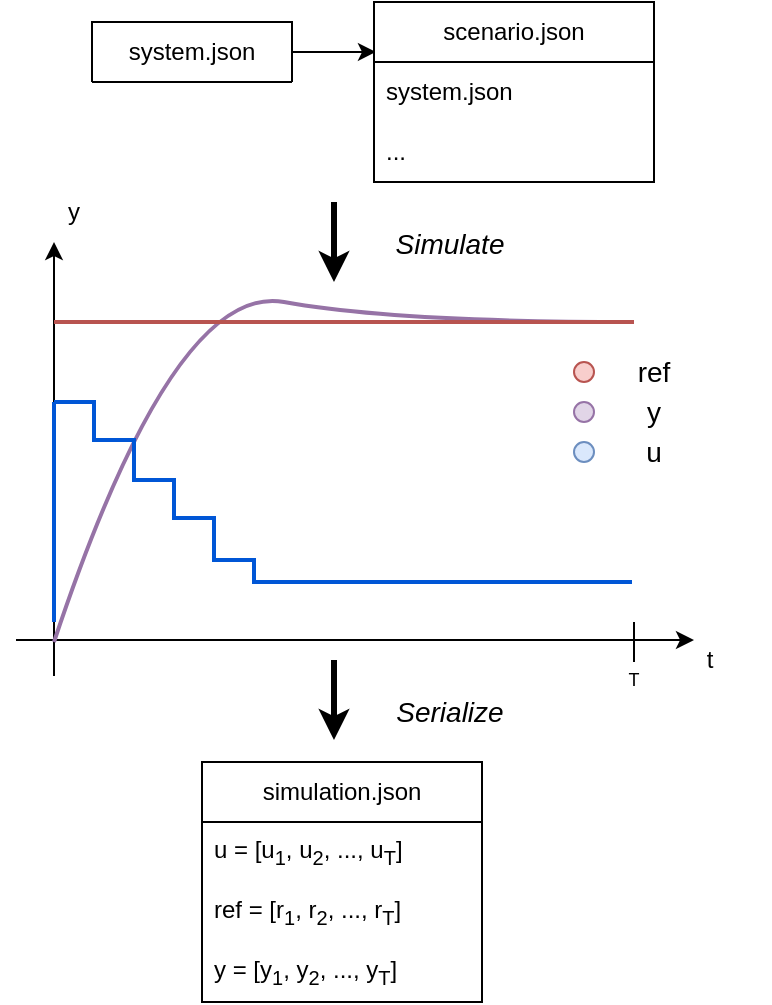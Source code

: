 <mxfile version="21.2.9" type="github">
  <diagram id="VtyyNek00AkpTQ-7k_vY" name="Page-1">
    <mxGraphModel dx="777" dy="498" grid="1" gridSize="10" guides="1" tooltips="1" connect="1" arrows="1" fold="1" page="1" pageScale="1" pageWidth="827" pageHeight="1169" math="0" shadow="0">
      <root>
        <mxCell id="0" />
        <mxCell id="1" parent="0" />
        <mxCell id="IuGv-hyC2cpdqg-ByweQ-4" style="edgeStyle=orthogonalEdgeStyle;rounded=0;orthogonalLoop=1;jettySize=auto;html=1;exitX=1;exitY=0.5;exitDx=0;exitDy=0;entryX=0.007;entryY=0.214;entryDx=0;entryDy=0;entryPerimeter=0;" parent="1" source="C-CEOfuoWfbnzQl0S0QP-4" edge="1">
          <mxGeometry relative="1" as="geometry">
            <mxPoint x="360.98" y="144.98" as="targetPoint" />
          </mxGeometry>
        </mxCell>
        <mxCell id="C-CEOfuoWfbnzQl0S0QP-4" value="system.json" style="swimlane;fontStyle=0;childLayout=stackLayout;horizontal=1;startSize=30;horizontalStack=0;resizeParent=1;resizeParentMax=0;resizeLast=0;collapsible=1;marginBottom=0;whiteSpace=wrap;html=1;" parent="1" vertex="1" collapsed="1">
          <mxGeometry x="219" y="130" width="100" height="30" as="geometry">
            <mxRectangle x="40" y="335" width="140" height="60" as="alternateBounds" />
          </mxGeometry>
        </mxCell>
        <mxCell id="C-CEOfuoWfbnzQl0S0QP-13" value="" style="endArrow=classic;html=1;rounded=0;" parent="1" edge="1">
          <mxGeometry width="50" height="50" relative="1" as="geometry">
            <mxPoint x="181" y="439" as="sourcePoint" />
            <mxPoint x="520" y="439" as="targetPoint" />
          </mxGeometry>
        </mxCell>
        <mxCell id="C-CEOfuoWfbnzQl0S0QP-15" value="" style="endArrow=classic;html=1;rounded=0;" parent="1" edge="1">
          <mxGeometry width="50" height="50" relative="1" as="geometry">
            <mxPoint x="200" y="457" as="sourcePoint" />
            <mxPoint x="200" y="240" as="targetPoint" />
          </mxGeometry>
        </mxCell>
        <mxCell id="C-CEOfuoWfbnzQl0S0QP-16" value="" style="endArrow=none;html=1;curved=1;fillColor=#e1d5e7;strokeColor=#9673a6;strokeWidth=2;" parent="1" edge="1">
          <mxGeometry width="50" height="50" relative="1" as="geometry">
            <mxPoint x="200" y="440" as="sourcePoint" />
            <mxPoint x="490" y="280" as="targetPoint" />
            <Array as="points">
              <mxPoint x="260" y="260" />
              <mxPoint x="370" y="280" />
            </Array>
          </mxGeometry>
        </mxCell>
        <mxCell id="C-CEOfuoWfbnzQl0S0QP-18" value="" style="endArrow=none;html=1;curved=1;fillColor=#dae8fc;strokeColor=#0056d6;strokeWidth=2;" parent="1" edge="1">
          <mxGeometry width="50" height="50" relative="1" as="geometry">
            <mxPoint x="200" y="430" as="sourcePoint" />
            <mxPoint x="200" y="320" as="targetPoint" />
          </mxGeometry>
        </mxCell>
        <mxCell id="C-CEOfuoWfbnzQl0S0QP-19" value="" style="endArrow=none;html=1;curved=1;fillColor=#dae8fc;strokeColor=#0056d6;strokeWidth=2;" parent="1" edge="1">
          <mxGeometry width="50" height="50" relative="1" as="geometry">
            <mxPoint x="220" y="320" as="sourcePoint" />
            <mxPoint x="200" y="320" as="targetPoint" />
          </mxGeometry>
        </mxCell>
        <mxCell id="C-CEOfuoWfbnzQl0S0QP-21" value="" style="endArrow=none;html=1;curved=1;fillColor=#dae8fc;strokeColor=#0056d6;strokeWidth=2;" parent="1" edge="1">
          <mxGeometry x="0.455" y="-10" width="50" height="50" relative="1" as="geometry">
            <mxPoint x="220" y="340" as="sourcePoint" />
            <mxPoint x="220" y="319" as="targetPoint" />
            <mxPoint as="offset" />
          </mxGeometry>
        </mxCell>
        <mxCell id="C-CEOfuoWfbnzQl0S0QP-22" value="" style="endArrow=none;html=1;curved=1;fillColor=#dae8fc;strokeColor=#0056d6;strokeWidth=2;" parent="1" edge="1">
          <mxGeometry width="50" height="50" relative="1" as="geometry">
            <mxPoint x="240" y="339" as="sourcePoint" />
            <mxPoint x="220" y="339" as="targetPoint" />
          </mxGeometry>
        </mxCell>
        <mxCell id="C-CEOfuoWfbnzQl0S0QP-23" value="" style="endArrow=none;html=1;curved=1;fillColor=#dae8fc;strokeColor=#0056d6;strokeWidth=2;" parent="1" edge="1">
          <mxGeometry width="50" height="50" relative="1" as="geometry">
            <mxPoint x="240" y="360" as="sourcePoint" />
            <mxPoint x="240" y="338" as="targetPoint" />
          </mxGeometry>
        </mxCell>
        <mxCell id="C-CEOfuoWfbnzQl0S0QP-24" value="" style="endArrow=none;html=1;curved=1;fillColor=#dae8fc;strokeColor=#0056d6;strokeWidth=2;" parent="1" edge="1">
          <mxGeometry width="50" height="50" relative="1" as="geometry">
            <mxPoint x="260" y="359" as="sourcePoint" />
            <mxPoint x="240" y="359" as="targetPoint" />
          </mxGeometry>
        </mxCell>
        <mxCell id="C-CEOfuoWfbnzQl0S0QP-25" value="" style="endArrow=none;html=1;curved=1;fillColor=#dae8fc;strokeColor=#0056d6;strokeWidth=2;" parent="1" edge="1">
          <mxGeometry width="50" height="50" relative="1" as="geometry">
            <mxPoint x="280" y="400" as="sourcePoint" />
            <mxPoint x="280" y="377" as="targetPoint" />
          </mxGeometry>
        </mxCell>
        <mxCell id="C-CEOfuoWfbnzQl0S0QP-26" value="" style="endArrow=none;html=1;curved=1;fillColor=#dae8fc;strokeColor=#0056d6;strokeWidth=2;" parent="1" edge="1">
          <mxGeometry width="50" height="50" relative="1" as="geometry">
            <mxPoint x="489" y="410" as="sourcePoint" />
            <mxPoint x="299" y="410" as="targetPoint" />
          </mxGeometry>
        </mxCell>
        <mxCell id="C-CEOfuoWfbnzQl0S0QP-27" value="" style="endArrow=none;html=1;curved=1;fillColor=#dae8fc;strokeColor=#0056d6;strokeWidth=2;" parent="1" edge="1">
          <mxGeometry width="50" height="50" relative="1" as="geometry">
            <mxPoint x="260" y="378" as="sourcePoint" />
            <mxPoint x="260" y="358" as="targetPoint" />
          </mxGeometry>
        </mxCell>
        <mxCell id="C-CEOfuoWfbnzQl0S0QP-28" value="" style="endArrow=none;html=1;curved=1;fillColor=#dae8fc;strokeColor=#0056d6;strokeWidth=2;" parent="1" edge="1">
          <mxGeometry width="50" height="50" relative="1" as="geometry">
            <mxPoint x="279" y="378" as="sourcePoint" />
            <mxPoint x="259" y="378" as="targetPoint" />
          </mxGeometry>
        </mxCell>
        <mxCell id="C-CEOfuoWfbnzQl0S0QP-29" value="" style="endArrow=none;html=1;curved=1;fillColor=#dae8fc;strokeColor=#0056d6;strokeWidth=2;" parent="1" edge="1">
          <mxGeometry width="50" height="50" relative="1" as="geometry">
            <mxPoint x="299" y="399" as="sourcePoint" />
            <mxPoint x="279" y="399" as="targetPoint" />
          </mxGeometry>
        </mxCell>
        <mxCell id="C-CEOfuoWfbnzQl0S0QP-30" value="" style="endArrow=none;html=1;curved=1;fillColor=#dae8fc;strokeColor=#0056d6;strokeWidth=2;" parent="1" edge="1">
          <mxGeometry width="50" height="50" relative="1" as="geometry">
            <mxPoint x="300" y="410" as="sourcePoint" />
            <mxPoint x="300" y="398" as="targetPoint" />
          </mxGeometry>
        </mxCell>
        <mxCell id="C-CEOfuoWfbnzQl0S0QP-31" value="t" style="text;html=1;strokeColor=none;fillColor=none;align=center;verticalAlign=middle;whiteSpace=wrap;rounded=0;" parent="1" vertex="1">
          <mxGeometry x="498" y="434" width="60" height="30" as="geometry" />
        </mxCell>
        <mxCell id="C-CEOfuoWfbnzQl0S0QP-32" value="" style="endArrow=none;html=1;strokeColor=#b85450;curved=1;fillColor=#f8cecc;strokeWidth=2;" parent="1" edge="1">
          <mxGeometry width="50" height="50" relative="1" as="geometry">
            <mxPoint x="200" y="280" as="sourcePoint" />
            <mxPoint x="490" y="280" as="targetPoint" />
          </mxGeometry>
        </mxCell>
        <mxCell id="C-CEOfuoWfbnzQl0S0QP-37" value="&lt;i&gt;&lt;font style=&quot;font-size: 14px;&quot;&gt;Simulate&lt;/font&gt;&lt;/i&gt;" style="text;html=1;strokeColor=none;fillColor=none;align=center;verticalAlign=middle;whiteSpace=wrap;rounded=0;" parent="1" vertex="1">
          <mxGeometry x="360" y="226" width="76" height="30" as="geometry" />
        </mxCell>
        <mxCell id="C-CEOfuoWfbnzQl0S0QP-38" value="&lt;i&gt;&lt;font style=&quot;font-size: 14px;&quot;&gt;Serialize&lt;/font&gt;&lt;/i&gt;" style="text;html=1;strokeColor=none;fillColor=none;align=center;verticalAlign=middle;whiteSpace=wrap;rounded=0;" parent="1" vertex="1">
          <mxGeometry x="360" y="460" width="76" height="30" as="geometry" />
        </mxCell>
        <mxCell id="IuGv-hyC2cpdqg-ByweQ-1" value="" style="endArrow=classic;html=1;rounded=0;strokeWidth=3;" parent="1" edge="1">
          <mxGeometry width="50" height="50" relative="1" as="geometry">
            <mxPoint x="340" y="220" as="sourcePoint" />
            <mxPoint x="340" y="260" as="targetPoint" />
          </mxGeometry>
        </mxCell>
        <mxCell id="IuGv-hyC2cpdqg-ByweQ-2" value="" style="group" parent="1" vertex="1" connectable="0">
          <mxGeometry x="460" y="290" width="98" height="70" as="geometry" />
        </mxCell>
        <mxCell id="C-CEOfuoWfbnzQl0S0QP-43" value="" style="ellipse;whiteSpace=wrap;html=1;aspect=fixed;fontSize=14;fillColor=#f8cecc;strokeColor=#b85450;" parent="IuGv-hyC2cpdqg-ByweQ-2" vertex="1">
          <mxGeometry y="10" width="10" height="10" as="geometry" />
        </mxCell>
        <mxCell id="C-CEOfuoWfbnzQl0S0QP-44" value="" style="ellipse;whiteSpace=wrap;html=1;aspect=fixed;fontSize=14;fillColor=#e1d5e7;strokeColor=#9673a6;" parent="IuGv-hyC2cpdqg-ByweQ-2" vertex="1">
          <mxGeometry y="30" width="10" height="10" as="geometry" />
        </mxCell>
        <mxCell id="C-CEOfuoWfbnzQl0S0QP-45" value="" style="ellipse;whiteSpace=wrap;html=1;aspect=fixed;fontSize=14;fillColor=#dae8fc;strokeColor=#6c8ebf;" parent="IuGv-hyC2cpdqg-ByweQ-2" vertex="1">
          <mxGeometry y="50" width="10" height="10" as="geometry" />
        </mxCell>
        <mxCell id="C-CEOfuoWfbnzQl0S0QP-48" value="ref" style="text;html=1;strokeColor=none;fillColor=none;align=center;verticalAlign=middle;whiteSpace=wrap;rounded=0;fontSize=14;" parent="IuGv-hyC2cpdqg-ByweQ-2" vertex="1">
          <mxGeometry x="10" width="60" height="30" as="geometry" />
        </mxCell>
        <mxCell id="C-CEOfuoWfbnzQl0S0QP-46" value="y" style="text;html=1;strokeColor=none;fillColor=none;align=center;verticalAlign=middle;whiteSpace=wrap;rounded=0;fontSize=14;" parent="IuGv-hyC2cpdqg-ByweQ-2" vertex="1">
          <mxGeometry x="10" y="20" width="60" height="30" as="geometry" />
        </mxCell>
        <mxCell id="C-CEOfuoWfbnzQl0S0QP-49" value="u" style="text;html=1;strokeColor=none;fillColor=none;align=center;verticalAlign=middle;whiteSpace=wrap;rounded=0;fontSize=14;" parent="IuGv-hyC2cpdqg-ByweQ-2" vertex="1">
          <mxGeometry x="10" y="40" width="60" height="30" as="geometry" />
        </mxCell>
        <mxCell id="IuGv-hyC2cpdqg-ByweQ-3" value="y" style="text;html=1;strokeColor=none;fillColor=none;align=center;verticalAlign=middle;whiteSpace=wrap;rounded=0;" parent="1" vertex="1">
          <mxGeometry x="180" y="210" width="60" height="30" as="geometry" />
        </mxCell>
        <mxCell id="IuGv-hyC2cpdqg-ByweQ-8" value="scenario.json" style="swimlane;fontStyle=0;childLayout=stackLayout;horizontal=1;startSize=30;horizontalStack=0;resizeParent=1;resizeParentMax=0;resizeLast=0;collapsible=1;marginBottom=0;whiteSpace=wrap;html=1;" parent="1" vertex="1">
          <mxGeometry x="360" y="120" width="140" height="90" as="geometry" />
        </mxCell>
        <mxCell id="IuGv-hyC2cpdqg-ByweQ-9" value="system.json" style="text;strokeColor=none;fillColor=none;align=left;verticalAlign=middle;spacingLeft=4;spacingRight=4;overflow=hidden;points=[[0,0.5],[1,0.5]];portConstraint=eastwest;rotatable=0;whiteSpace=wrap;html=1;" parent="IuGv-hyC2cpdqg-ByweQ-8" vertex="1">
          <mxGeometry y="30" width="140" height="30" as="geometry" />
        </mxCell>
        <mxCell id="IuGv-hyC2cpdqg-ByweQ-10" value="..." style="text;strokeColor=none;fillColor=none;align=left;verticalAlign=middle;spacingLeft=4;spacingRight=4;overflow=hidden;points=[[0,0.5],[1,0.5]];portConstraint=eastwest;rotatable=0;whiteSpace=wrap;html=1;" parent="IuGv-hyC2cpdqg-ByweQ-8" vertex="1">
          <mxGeometry y="60" width="140" height="30" as="geometry" />
        </mxCell>
        <mxCell id="IuGv-hyC2cpdqg-ByweQ-12" value="" style="endArrow=classic;html=1;rounded=0;strokeWidth=3;" parent="1" edge="1">
          <mxGeometry width="50" height="50" relative="1" as="geometry">
            <mxPoint x="340" y="449" as="sourcePoint" />
            <mxPoint x="340" y="489" as="targetPoint" />
          </mxGeometry>
        </mxCell>
        <mxCell id="IuGv-hyC2cpdqg-ByweQ-14" value="simulation.json" style="swimlane;fontStyle=0;childLayout=stackLayout;horizontal=1;startSize=30;horizontalStack=0;resizeParent=1;resizeParentMax=0;resizeLast=0;collapsible=1;marginBottom=0;whiteSpace=wrap;html=1;" parent="1" vertex="1">
          <mxGeometry x="274" y="500" width="140" height="120" as="geometry" />
        </mxCell>
        <mxCell id="IuGv-hyC2cpdqg-ByweQ-15" value="u = [u&lt;sub&gt;1&lt;/sub&gt;, u&lt;sub&gt;2&lt;/sub&gt;, ..., u&lt;sub&gt;T&lt;/sub&gt;]" style="text;strokeColor=none;fillColor=none;align=left;verticalAlign=middle;spacingLeft=4;spacingRight=4;overflow=hidden;points=[[0,0.5],[1,0.5]];portConstraint=eastwest;rotatable=0;whiteSpace=wrap;html=1;" parent="IuGv-hyC2cpdqg-ByweQ-14" vertex="1">
          <mxGeometry y="30" width="140" height="30" as="geometry" />
        </mxCell>
        <mxCell id="IuGv-hyC2cpdqg-ByweQ-16" value="ref = [r&lt;sub&gt;1&lt;/sub&gt;, r&lt;sub&gt;2&lt;/sub&gt;, ..., r&lt;sub&gt;T&lt;/sub&gt;]" style="text;strokeColor=none;fillColor=none;align=left;verticalAlign=middle;spacingLeft=4;spacingRight=4;overflow=hidden;points=[[0,0.5],[1,0.5]];portConstraint=eastwest;rotatable=0;whiteSpace=wrap;html=1;" parent="IuGv-hyC2cpdqg-ByweQ-14" vertex="1">
          <mxGeometry y="60" width="140" height="30" as="geometry" />
        </mxCell>
        <mxCell id="IuGv-hyC2cpdqg-ByweQ-17" value="y = [y&lt;sub&gt;1&lt;/sub&gt;, y&lt;sub&gt;2&lt;/sub&gt;, ..., y&lt;sub&gt;T&lt;/sub&gt;]" style="text;strokeColor=none;fillColor=none;align=left;verticalAlign=middle;spacingLeft=4;spacingRight=4;overflow=hidden;points=[[0,0.5],[1,0.5]];portConstraint=eastwest;rotatable=0;whiteSpace=wrap;html=1;" parent="IuGv-hyC2cpdqg-ByweQ-14" vertex="1">
          <mxGeometry y="90" width="140" height="30" as="geometry" />
        </mxCell>
        <mxCell id="zjKoL-ouJPS3peJVvYol-1" value="" style="endArrow=none;html=1;rounded=0;" edge="1" parent="1">
          <mxGeometry width="50" height="50" relative="1" as="geometry">
            <mxPoint x="490" y="430" as="sourcePoint" />
            <mxPoint x="490" y="450" as="targetPoint" />
          </mxGeometry>
        </mxCell>
        <mxCell id="zjKoL-ouJPS3peJVvYol-2" value="&lt;font style=&quot;font-size: 9px;&quot;&gt;T&lt;/font&gt;" style="text;html=1;strokeColor=none;fillColor=none;align=center;verticalAlign=middle;whiteSpace=wrap;rounded=0;" vertex="1" parent="1">
          <mxGeometry x="470" y="448" width="40" height="20" as="geometry" />
        </mxCell>
      </root>
    </mxGraphModel>
  </diagram>
</mxfile>
